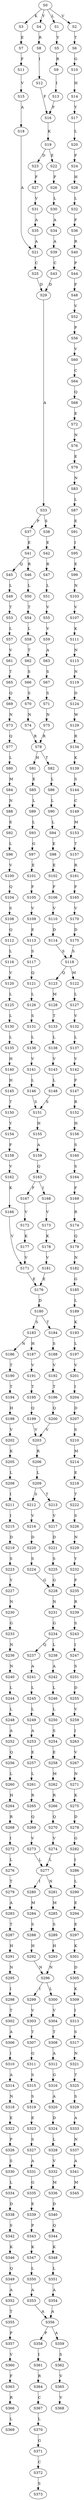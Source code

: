 strict digraph  {
	S0 -> S1 [ label = L ];
	S0 -> S2 [ label = V ];
	S0 -> S3 [ label = K ];
	S0 -> S4 [ label = Y ];
	S1 -> S5 [ label = Y ];
	S2 -> S6 [ label = T ];
	S3 -> S7 [ label = E ];
	S4 -> S8 [ label = R ];
	S5 -> S9 [ label = R ];
	S6 -> S10 [ label = G ];
	S7 -> S11 [ label = F ];
	S8 -> S12 [ label = I ];
	S9 -> S13 [ label = I ];
	S10 -> S14 [ label = H ];
	S11 -> S15 [ label = V ];
	S12 -> S16 [ label = F ];
	S13 -> S16 [ label = F ];
	S14 -> S17 [ label = Y ];
	S15 -> S18 [ label = A ];
	S16 -> S19 [ label = K ];
	S17 -> S20 [ label = L ];
	S18 -> S21 [ label = A ];
	S19 -> S22 [ label = E ];
	S19 -> S23 [ label = D ];
	S20 -> S24 [ label = F ];
	S21 -> S25 [ label = C ];
	S22 -> S26 [ label = F ];
	S23 -> S27 [ label = F ];
	S24 -> S28 [ label = H ];
	S25 -> S29 [ label = D ];
	S26 -> S30 [ label = L ];
	S27 -> S31 [ label = V ];
	S28 -> S32 [ label = L ];
	S29 -> S33 [ label = A ];
	S30 -> S34 [ label = A ];
	S31 -> S35 [ label = A ];
	S32 -> S36 [ label = F ];
	S33 -> S37 [ label = P ];
	S33 -> S38 [ label = S ];
	S34 -> S39 [ label = A ];
	S35 -> S21 [ label = A ];
	S36 -> S40 [ label = R ];
	S37 -> S41 [ label = E ];
	S38 -> S42 [ label = E ];
	S39 -> S43 [ label = C ];
	S40 -> S44 [ label = P ];
	S41 -> S45 [ label = Q ];
	S41 -> S46 [ label = R ];
	S42 -> S47 [ label = R ];
	S43 -> S29 [ label = D ];
	S44 -> S48 [ label = F ];
	S45 -> S49 [ label = L ];
	S46 -> S50 [ label = L ];
	S47 -> S51 [ label = L ];
	S48 -> S52 [ label = V ];
	S49 -> S53 [ label = T ];
	S50 -> S54 [ label = T ];
	S51 -> S55 [ label = V ];
	S52 -> S56 [ label = P ];
	S53 -> S57 [ label = L ];
	S54 -> S58 [ label = L ];
	S55 -> S59 [ label = V ];
	S56 -> S60 [ label = V ];
	S57 -> S61 [ label = V ];
	S58 -> S62 [ label = T ];
	S59 -> S63 [ label = A ];
	S60 -> S64 [ label = C ];
	S61 -> S65 [ label = T ];
	S62 -> S66 [ label = S ];
	S63 -> S67 [ label = S ];
	S64 -> S68 [ label = Q ];
	S65 -> S69 [ label = Q ];
	S66 -> S70 [ label = S ];
	S67 -> S71 [ label = S ];
	S68 -> S72 [ label = E ];
	S69 -> S73 [ label = N ];
	S70 -> S74 [ label = N ];
	S71 -> S75 [ label = N ];
	S72 -> S76 [ label = N ];
	S73 -> S77 [ label = Q ];
	S74 -> S78 [ label = R ];
	S75 -> S78 [ label = R ];
	S76 -> S79 [ label = E ];
	S77 -> S80 [ label = L ];
	S78 -> S81 [ label = H ];
	S78 -> S82 [ label = T ];
	S79 -> S83 [ label = N ];
	S80 -> S84 [ label = M ];
	S81 -> S85 [ label = E ];
	S82 -> S86 [ label = L ];
	S83 -> S87 [ label = L ];
	S84 -> S88 [ label = N ];
	S85 -> S89 [ label = L ];
	S86 -> S90 [ label = L ];
	S87 -> S91 [ label = E ];
	S88 -> S92 [ label = E ];
	S89 -> S93 [ label = L ];
	S90 -> S94 [ label = L ];
	S91 -> S95 [ label = I ];
	S92 -> S96 [ label = L ];
	S93 -> S97 [ label = G ];
	S94 -> S98 [ label = E ];
	S95 -> S99 [ label = E ];
	S96 -> S100 [ label = V ];
	S97 -> S101 [ label = E ];
	S98 -> S102 [ label = E ];
	S99 -> S103 [ label = N ];
	S100 -> S104 [ label = Q ];
	S101 -> S105 [ label = F ];
	S102 -> S106 [ label = F ];
	S103 -> S107 [ label = V ];
	S104 -> S108 [ label = S ];
	S105 -> S109 [ label = V ];
	S106 -> S110 [ label = V ];
	S107 -> S111 [ label = K ];
	S108 -> S112 [ label = Q ];
	S109 -> S113 [ label = E ];
	S110 -> S114 [ label = D ];
	S111 -> S115 [ label = N ];
	S112 -> S116 [ label = L ];
	S113 -> S117 [ label = S ];
	S114 -> S118 [ label = S ];
	S115 -> S119 [ label = N ];
	S116 -> S120 [ label = V ];
	S117 -> S121 [ label = Q ];
	S118 -> S122 [ label = M ];
	S118 -> S123 [ label = Q ];
	S119 -> S124 [ label = D ];
	S120 -> S125 [ label = L ];
	S121 -> S126 [ label = L ];
	S122 -> S127 [ label = L ];
	S123 -> S128 [ label = M ];
	S124 -> S129 [ label = W ];
	S125 -> S130 [ label = L ];
	S126 -> S131 [ label = S ];
	S127 -> S132 [ label = V ];
	S128 -> S133 [ label = T ];
	S129 -> S134 [ label = R ];
	S130 -> S135 [ label = L ];
	S131 -> S136 [ label = L ];
	S132 -> S137 [ label = L ];
	S133 -> S138 [ label = L ];
	S134 -> S139 [ label = K ];
	S135 -> S140 [ label = H ];
	S136 -> S141 [ label = V ];
	S137 -> S142 [ label = V ];
	S138 -> S143 [ label = V ];
	S139 -> S144 [ label = S ];
	S140 -> S145 [ label = H ];
	S141 -> S146 [ label = L ];
	S142 -> S147 [ label = F ];
	S143 -> S148 [ label = L ];
	S144 -> S149 [ label = C ];
	S145 -> S150 [ label = T ];
	S146 -> S151 [ label = S ];
	S147 -> S152 [ label = R ];
	S148 -> S151 [ label = S ];
	S149 -> S153 [ label = M ];
	S150 -> S154 [ label = Y ];
	S151 -> S155 [ label = H ];
	S152 -> S156 [ label = H ];
	S153 -> S157 [ label = T ];
	S154 -> S158 [ label = F ];
	S155 -> S159 [ label = A ];
	S156 -> S160 [ label = S ];
	S157 -> S161 [ label = R ];
	S158 -> S162 [ label = V ];
	S159 -> S163 [ label = Q ];
	S160 -> S164 [ label = S ];
	S161 -> S165 [ label = F ];
	S162 -> S166 [ label = K ];
	S163 -> S167 [ label = F ];
	S163 -> S168 [ label = I ];
	S164 -> S169 [ label = F ];
	S165 -> S170 [ label = V ];
	S166 -> S171 [ label = V ];
	S167 -> S172 [ label = V ];
	S168 -> S173 [ label = V ];
	S169 -> S174 [ label = R ];
	S170 -> S175 [ label = D ];
	S171 -> S176 [ label = E ];
	S172 -> S177 [ label = K ];
	S173 -> S178 [ label = K ];
	S174 -> S179 [ label = Q ];
	S175 -> S118 [ label = S ];
	S176 -> S180 [ label = D ];
	S177 -> S171 [ label = V ];
	S178 -> S181 [ label = V ];
	S179 -> S182 [ label = N ];
	S180 -> S183 [ label = S ];
	S180 -> S184 [ label = T ];
	S181 -> S176 [ label = E ];
	S182 -> S185 [ label = G ];
	S183 -> S186 [ label = N ];
	S183 -> S187 [ label = H ];
	S184 -> S188 [ label = S ];
	S185 -> S189 [ label = L ];
	S186 -> S190 [ label = T ];
	S187 -> S191 [ label = V ];
	S188 -> S192 [ label = V ];
	S189 -> S193 [ label = K ];
	S190 -> S194 [ label = T ];
	S191 -> S195 [ label = T ];
	S192 -> S196 [ label = T ];
	S193 -> S197 [ label = L ];
	S194 -> S198 [ label = H ];
	S195 -> S199 [ label = Q ];
	S196 -> S200 [ label = Q ];
	S197 -> S201 [ label = V ];
	S198 -> S202 [ label = V ];
	S199 -> S203 [ label = V ];
	S200 -> S203 [ label = V ];
	S201 -> S204 [ label = I ];
	S202 -> S205 [ label = K ];
	S203 -> S206 [ label = R ];
	S204 -> S207 [ label = D ];
	S205 -> S208 [ label = L ];
	S206 -> S209 [ label = L ];
	S207 -> S210 [ label = S ];
	S208 -> S211 [ label = I ];
	S209 -> S212 [ label = S ];
	S209 -> S213 [ label = T ];
	S210 -> S214 [ label = M ];
	S211 -> S215 [ label = I ];
	S212 -> S216 [ label = V ];
	S213 -> S217 [ label = V ];
	S214 -> S218 [ label = E ];
	S215 -> S219 [ label = D ];
	S216 -> S220 [ label = D ];
	S217 -> S221 [ label = D ];
	S218 -> S222 [ label = T ];
	S219 -> S223 [ label = S ];
	S220 -> S224 [ label = S ];
	S221 -> S225 [ label = S ];
	S222 -> S226 [ label = S ];
	S223 -> S227 [ label = Y ];
	S224 -> S228 [ label = G ];
	S225 -> S228 [ label = G ];
	S226 -> S229 [ label = N ];
	S227 -> S230 [ label = N ];
	S228 -> S231 [ label = N ];
	S229 -> S232 [ label = Y ];
	S230 -> S233 [ label = G ];
	S231 -> S234 [ label = G ];
	S232 -> S235 [ label = F ];
	S233 -> S236 [ label = N ];
	S234 -> S237 [ label = Q ];
	S234 -> S238 [ label = L ];
	S235 -> S239 [ label = R ];
	S236 -> S240 [ label = N ];
	S237 -> S241 [ label = A ];
	S238 -> S242 [ label = A ];
	S239 -> S243 [ label = S ];
	S240 -> S244 [ label = L ];
	S241 -> S245 [ label = L ];
	S242 -> S246 [ label = L ];
	S243 -> S247 [ label = I ];
	S244 -> S248 [ label = L ];
	S245 -> S249 [ label = L ];
	S246 -> S250 [ label = L ];
	S247 -> S251 [ label = S ];
	S248 -> S252 [ label = A ];
	S249 -> S253 [ label = A ];
	S250 -> S254 [ label = S ];
	S251 -> S255 [ label = D ];
	S252 -> S256 [ label = Q ];
	S253 -> S257 [ label = E ];
	S254 -> S258 [ label = E ];
	S255 -> S259 [ label = V ];
	S256 -> S260 [ label = L ];
	S257 -> S261 [ label = L ];
	S258 -> S262 [ label = M ];
	S259 -> S263 [ label = I ];
	S260 -> S264 [ label = H ];
	S261 -> S265 [ label = R ];
	S262 -> S266 [ label = R ];
	S263 -> S267 [ label = V ];
	S264 -> S268 [ label = R ];
	S265 -> S269 [ label = Q ];
	S266 -> S270 [ label = Q ];
	S267 -> S271 [ label = N ];
	S268 -> S272 [ label = I ];
	S269 -> S273 [ label = V ];
	S270 -> S274 [ label = V ];
	S271 -> S275 [ label = K ];
	S272 -> S276 [ label = L ];
	S273 -> S277 [ label = L ];
	S274 -> S277 [ label = L ];
	S275 -> S278 [ label = D ];
	S276 -> S279 [ label = T ];
	S277 -> S280 [ label = I ];
	S277 -> S281 [ label = N ];
	S278 -> S282 [ label = G ];
	S279 -> S283 [ label = A ];
	S280 -> S284 [ label = M ];
	S281 -> S285 [ label = M ];
	S282 -> S286 [ label = I ];
	S283 -> S287 [ label = T ];
	S284 -> S288 [ label = S ];
	S285 -> S289 [ label = S ];
	S286 -> S290 [ label = L ];
	S287 -> S291 [ label = H ];
	S288 -> S292 [ label = H ];
	S289 -> S293 [ label = H ];
	S290 -> S294 [ label = E ];
	S291 -> S295 [ label = N ];
	S292 -> S296 [ label = N ];
	S293 -> S296 [ label = N ];
	S294 -> S297 [ label = E ];
	S295 -> S298 [ label = I ];
	S296 -> S299 [ label = I ];
	S296 -> S300 [ label = L ];
	S297 -> S301 [ label = K ];
	S298 -> S302 [ label = T ];
	S299 -> S303 [ label = V ];
	S300 -> S304 [ label = V ];
	S301 -> S305 [ label = D ];
	S302 -> S306 [ label = A ];
	S303 -> S307 [ label = T ];
	S304 -> S308 [ label = T ];
	S305 -> S309 [ label = K ];
	S306 -> S310 [ label = I ];
	S307 -> S311 [ label = G ];
	S308 -> S312 [ label = A ];
	S309 -> S313 [ label = I ];
	S310 -> S314 [ label = A ];
	S311 -> S315 [ label = S ];
	S312 -> S316 [ label = G ];
	S313 -> S317 [ label = S ];
	S314 -> S318 [ label = N ];
	S315 -> S319 [ label = S ];
	S316 -> S320 [ label = A ];
	S317 -> S321 [ label = N ];
	S318 -> S322 [ label = E ];
	S319 -> S323 [ label = E ];
	S320 -> S324 [ label = D ];
	S321 -> S325 [ label = T ];
	S322 -> S326 [ label = P ];
	S323 -> S327 [ label = S ];
	S324 -> S328 [ label = L ];
	S325 -> S329 [ label = S ];
	S326 -> S330 [ label = S ];
	S327 -> S331 [ label = A ];
	S328 -> S332 [ label = V ];
	S329 -> S333 [ label = A ];
	S330 -> S334 [ label = L ];
	S331 -> S335 [ label = G ];
	S332 -> S336 [ label = M ];
	S333 -> S337 [ label = N ];
	S334 -> S338 [ label = D ];
	S335 -> S339 [ label = E ];
	S336 -> S340 [ label = D ];
	S337 -> S341 [ label = A ];
	S338 -> S342 [ label = S ];
	S339 -> S343 [ label = P ];
	S340 -> S344 [ label = Q ];
	S341 -> S345 [ label = M ];
	S342 -> S346 [ label = K ];
	S343 -> S347 [ label = K ];
	S344 -> S348 [ label = K ];
	S346 -> S349 [ label = Q ];
	S347 -> S350 [ label = L ];
	S348 -> S351 [ label = L ];
	S349 -> S352 [ label = A ];
	S350 -> S353 [ label = A ];
	S351 -> S354 [ label = A ];
	S352 -> S355 [ label = T ];
	S353 -> S356 [ label = A ];
	S354 -> S356 [ label = A ];
	S355 -> S357 [ label = P ];
	S356 -> S358 [ label = P ];
	S356 -> S359 [ label = A ];
	S357 -> S360 [ label = V ];
	S358 -> S361 [ label = I ];
	S359 -> S362 [ label = S ];
	S360 -> S363 [ label = F ];
	S361 -> S364 [ label = R ];
	S362 -> S365 [ label = V ];
	S363 -> S366 [ label = R ];
	S364 -> S367 [ label = C ];
	S365 -> S368 [ label = V ];
	S366 -> S369 [ label = L ];
	S367 -> S370 [ label = L ];
	S370 -> S371 [ label = G ];
	S371 -> S372 [ label = C ];
	S372 -> S373 [ label = S ];
}
